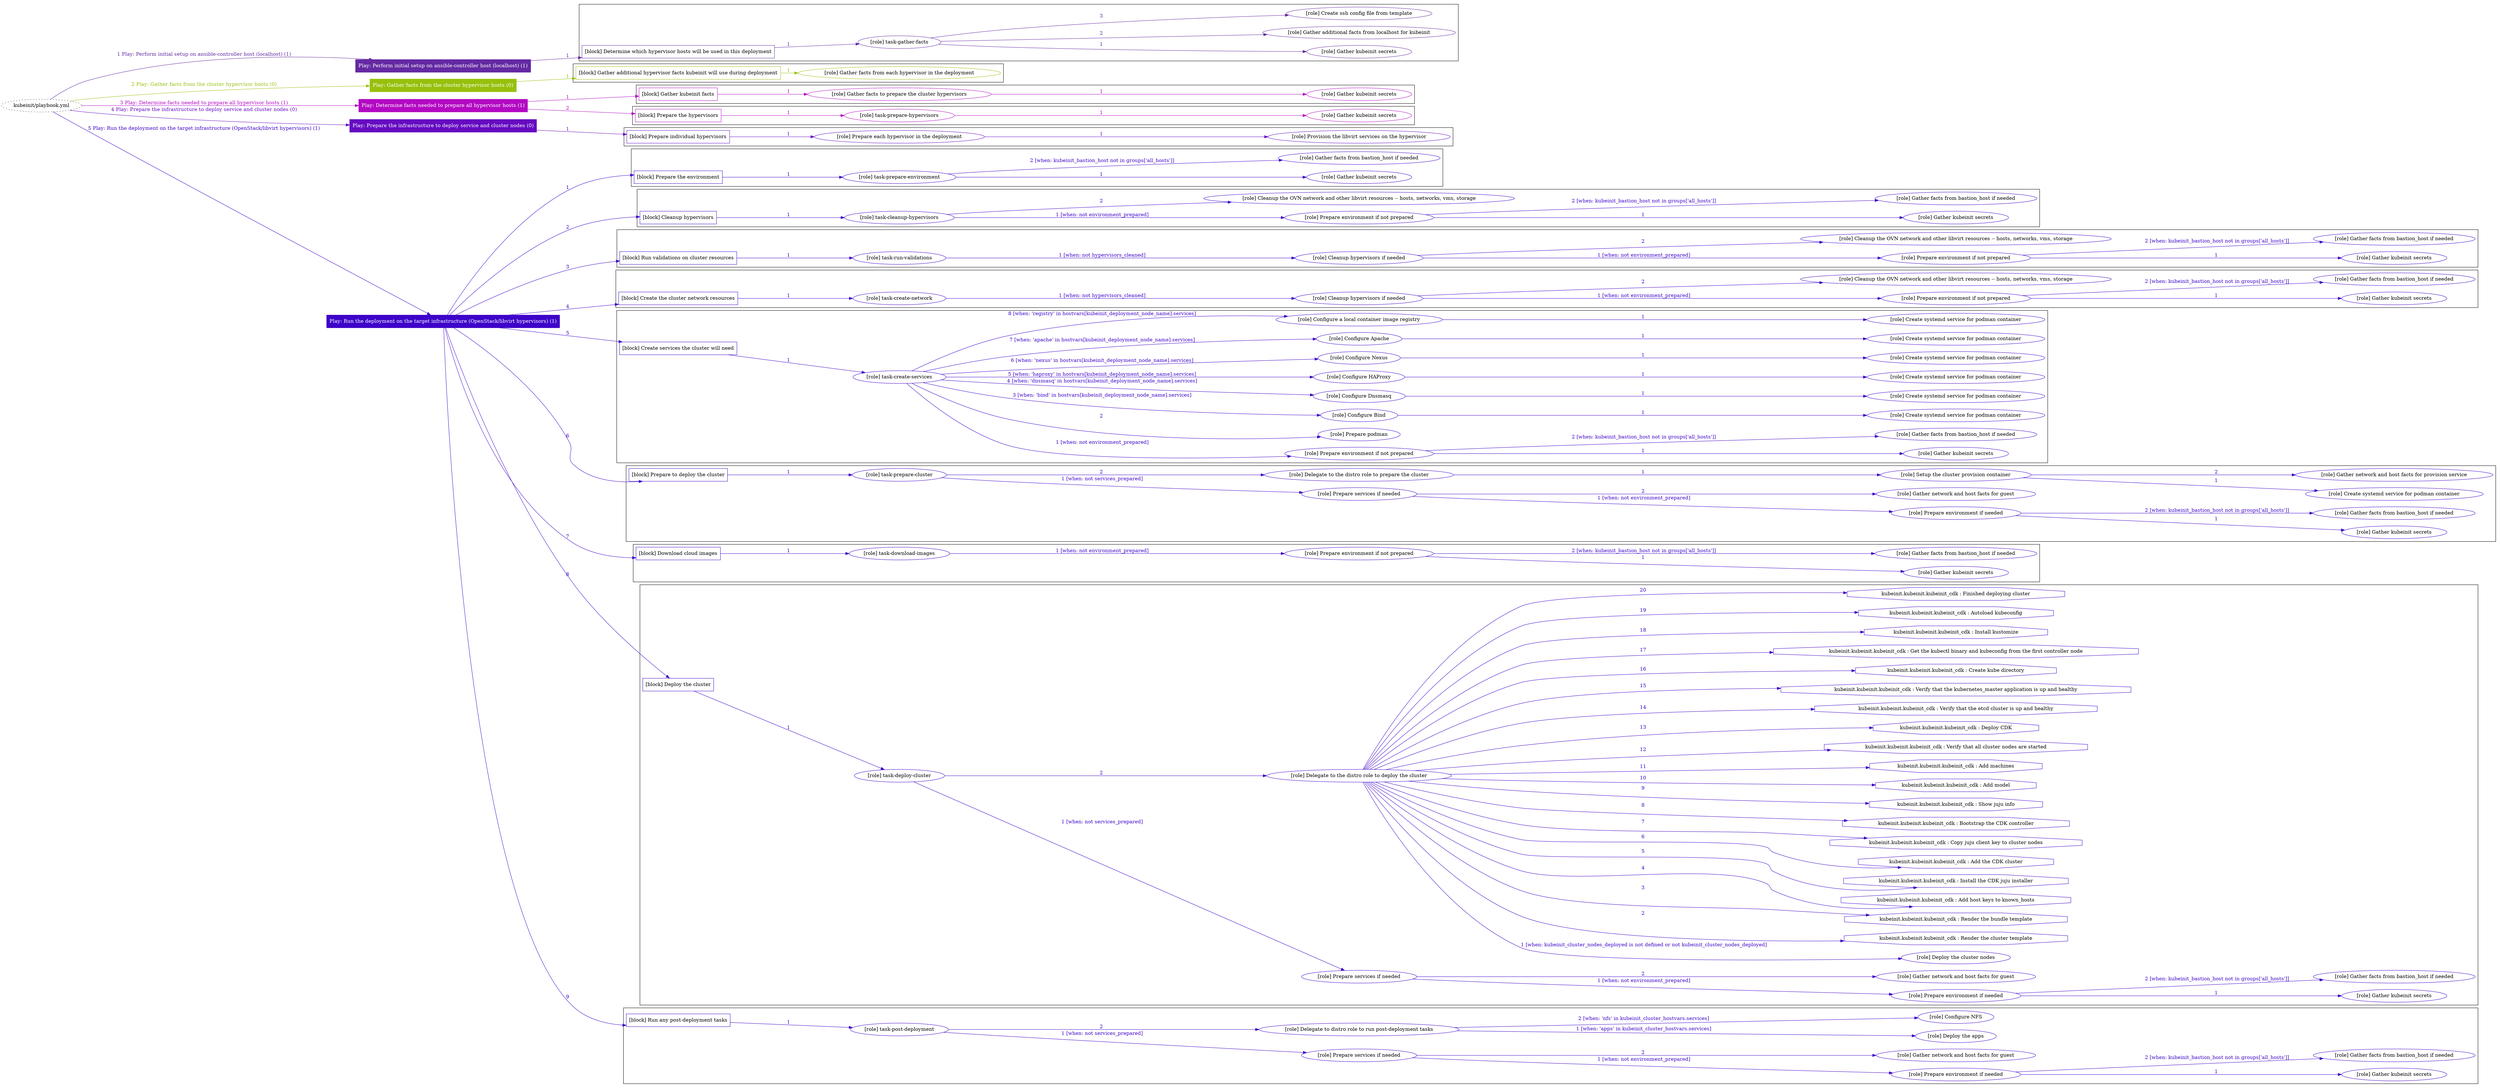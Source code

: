 digraph {
	graph [concentrate=true ordering=in rankdir=LR ratio=fill]
	edge [esep=5 sep=10]
	"kubeinit/playbook.yml" [URL="/home/runner/work/kubeinit/kubeinit/kubeinit/playbook.yml" id=playbook_54997acd style=dotted]
	"kubeinit/playbook.yml" -> play_9aa209a8 [label="1 Play: Perform initial setup on ansible-controller host (localhost) (1)" color="#6429a3" fontcolor="#6429a3" id=edge_play_9aa209a8 labeltooltip="1 Play: Perform initial setup on ansible-controller host (localhost) (1)" tooltip="1 Play: Perform initial setup on ansible-controller host (localhost) (1)"]
	subgraph "Play: Perform initial setup on ansible-controller host (localhost) (1)" {
		play_9aa209a8 [label="Play: Perform initial setup on ansible-controller host (localhost) (1)" URL="/home/runner/work/kubeinit/kubeinit/kubeinit/playbook.yml" color="#6429a3" fontcolor="#ffffff" id=play_9aa209a8 shape=box style=filled tooltip=localhost]
		play_9aa209a8 -> block_016a0853 [label=1 color="#6429a3" fontcolor="#6429a3" id=edge_block_016a0853 labeltooltip=1 tooltip=1]
		subgraph cluster_block_016a0853 {
			block_016a0853 [label="[block] Determine which hypervisor hosts will be used in this deployment" URL="/home/runner/work/kubeinit/kubeinit/kubeinit/playbook.yml" color="#6429a3" id=block_016a0853 labeltooltip="Determine which hypervisor hosts will be used in this deployment" shape=box tooltip="Determine which hypervisor hosts will be used in this deployment"]
			block_016a0853 -> role_98e13646 [label="1 " color="#6429a3" fontcolor="#6429a3" id=edge_role_98e13646 labeltooltip="1 " tooltip="1 "]
			subgraph "task-gather-facts" {
				role_98e13646 [label="[role] task-gather-facts" URL="/home/runner/work/kubeinit/kubeinit/kubeinit/playbook.yml" color="#6429a3" id=role_98e13646 tooltip="task-gather-facts"]
				role_98e13646 -> role_e4985b42 [label="1 " color="#6429a3" fontcolor="#6429a3" id=edge_role_e4985b42 labeltooltip="1 " tooltip="1 "]
				subgraph "Gather kubeinit secrets" {
					role_e4985b42 [label="[role] Gather kubeinit secrets" URL="/home/runner/.ansible/collections/ansible_collections/kubeinit/kubeinit/roles/kubeinit_prepare/tasks/build_hypervisors_group.yml" color="#6429a3" id=role_e4985b42 tooltip="Gather kubeinit secrets"]
				}
				role_98e13646 -> role_9c0c2dc5 [label="2 " color="#6429a3" fontcolor="#6429a3" id=edge_role_9c0c2dc5 labeltooltip="2 " tooltip="2 "]
				subgraph "Gather additional facts from localhost for kubeinit" {
					role_9c0c2dc5 [label="[role] Gather additional facts from localhost for kubeinit" URL="/home/runner/.ansible/collections/ansible_collections/kubeinit/kubeinit/roles/kubeinit_prepare/tasks/build_hypervisors_group.yml" color="#6429a3" id=role_9c0c2dc5 tooltip="Gather additional facts from localhost for kubeinit"]
				}
				role_98e13646 -> role_fedb6857 [label="3 " color="#6429a3" fontcolor="#6429a3" id=edge_role_fedb6857 labeltooltip="3 " tooltip="3 "]
				subgraph "Create ssh config file from template" {
					role_fedb6857 [label="[role] Create ssh config file from template" URL="/home/runner/.ansible/collections/ansible_collections/kubeinit/kubeinit/roles/kubeinit_prepare/tasks/build_hypervisors_group.yml" color="#6429a3" id=role_fedb6857 tooltip="Create ssh config file from template"]
				}
			}
		}
	}
	"kubeinit/playbook.yml" -> play_600fe97f [label="2 Play: Gather facts from the cluster hypervisor hosts (0)" color="#97c00c" fontcolor="#97c00c" id=edge_play_600fe97f labeltooltip="2 Play: Gather facts from the cluster hypervisor hosts (0)" tooltip="2 Play: Gather facts from the cluster hypervisor hosts (0)"]
	subgraph "Play: Gather facts from the cluster hypervisor hosts (0)" {
		play_600fe97f [label="Play: Gather facts from the cluster hypervisor hosts (0)" URL="/home/runner/work/kubeinit/kubeinit/kubeinit/playbook.yml" color="#97c00c" fontcolor="#ffffff" id=play_600fe97f shape=box style=filled tooltip="Play: Gather facts from the cluster hypervisor hosts (0)"]
		play_600fe97f -> block_16be5d1d [label=1 color="#97c00c" fontcolor="#97c00c" id=edge_block_16be5d1d labeltooltip=1 tooltip=1]
		subgraph cluster_block_16be5d1d {
			block_16be5d1d [label="[block] Gather additional hypervisor facts kubeinit will use during deployment" URL="/home/runner/work/kubeinit/kubeinit/kubeinit/playbook.yml" color="#97c00c" id=block_16be5d1d labeltooltip="Gather additional hypervisor facts kubeinit will use during deployment" shape=box tooltip="Gather additional hypervisor facts kubeinit will use during deployment"]
			block_16be5d1d -> role_3554817a [label="1 " color="#97c00c" fontcolor="#97c00c" id=edge_role_3554817a labeltooltip="1 " tooltip="1 "]
			subgraph "Gather facts from each hypervisor in the deployment" {
				role_3554817a [label="[role] Gather facts from each hypervisor in the deployment" URL="/home/runner/work/kubeinit/kubeinit/kubeinit/playbook.yml" color="#97c00c" id=role_3554817a tooltip="Gather facts from each hypervisor in the deployment"]
			}
		}
	}
	"kubeinit/playbook.yml" -> play_fde60605 [label="3 Play: Determine facts needed to prepare all hypervisor hosts (1)" color="#b309c3" fontcolor="#b309c3" id=edge_play_fde60605 labeltooltip="3 Play: Determine facts needed to prepare all hypervisor hosts (1)" tooltip="3 Play: Determine facts needed to prepare all hypervisor hosts (1)"]
	subgraph "Play: Determine facts needed to prepare all hypervisor hosts (1)" {
		play_fde60605 [label="Play: Determine facts needed to prepare all hypervisor hosts (1)" URL="/home/runner/work/kubeinit/kubeinit/kubeinit/playbook.yml" color="#b309c3" fontcolor="#ffffff" id=play_fde60605 shape=box style=filled tooltip=localhost]
		play_fde60605 -> block_abd1b455 [label=1 color="#b309c3" fontcolor="#b309c3" id=edge_block_abd1b455 labeltooltip=1 tooltip=1]
		subgraph cluster_block_abd1b455 {
			block_abd1b455 [label="[block] Gather kubeinit facts" URL="/home/runner/work/kubeinit/kubeinit/kubeinit/playbook.yml" color="#b309c3" id=block_abd1b455 labeltooltip="Gather kubeinit facts" shape=box tooltip="Gather kubeinit facts"]
			block_abd1b455 -> role_1f9485a9 [label="1 " color="#b309c3" fontcolor="#b309c3" id=edge_role_1f9485a9 labeltooltip="1 " tooltip="1 "]
			subgraph "Gather facts to prepare the cluster hypervisors" {
				role_1f9485a9 [label="[role] Gather facts to prepare the cluster hypervisors" URL="/home/runner/work/kubeinit/kubeinit/kubeinit/playbook.yml" color="#b309c3" id=role_1f9485a9 tooltip="Gather facts to prepare the cluster hypervisors"]
				role_1f9485a9 -> role_96cf4c9c [label="1 " color="#b309c3" fontcolor="#b309c3" id=edge_role_96cf4c9c labeltooltip="1 " tooltip="1 "]
				subgraph "Gather kubeinit secrets" {
					role_96cf4c9c [label="[role] Gather kubeinit secrets" URL="/home/runner/.ansible/collections/ansible_collections/kubeinit/kubeinit/roles/kubeinit_prepare/tasks/gather_kubeinit_facts.yml" color="#b309c3" id=role_96cf4c9c tooltip="Gather kubeinit secrets"]
				}
			}
		}
		play_fde60605 -> block_b05b1b1e [label=2 color="#b309c3" fontcolor="#b309c3" id=edge_block_b05b1b1e labeltooltip=2 tooltip=2]
		subgraph cluster_block_b05b1b1e {
			block_b05b1b1e [label="[block] Prepare the hypervisors" URL="/home/runner/work/kubeinit/kubeinit/kubeinit/playbook.yml" color="#b309c3" id=block_b05b1b1e labeltooltip="Prepare the hypervisors" shape=box tooltip="Prepare the hypervisors"]
			block_b05b1b1e -> role_963ba461 [label="1 " color="#b309c3" fontcolor="#b309c3" id=edge_role_963ba461 labeltooltip="1 " tooltip="1 "]
			subgraph "task-prepare-hypervisors" {
				role_963ba461 [label="[role] task-prepare-hypervisors" URL="/home/runner/work/kubeinit/kubeinit/kubeinit/playbook.yml" color="#b309c3" id=role_963ba461 tooltip="task-prepare-hypervisors"]
				role_963ba461 -> role_b7eb09c9 [label="1 " color="#b309c3" fontcolor="#b309c3" id=edge_role_b7eb09c9 labeltooltip="1 " tooltip="1 "]
				subgraph "Gather kubeinit secrets" {
					role_b7eb09c9 [label="[role] Gather kubeinit secrets" URL="/home/runner/.ansible/collections/ansible_collections/kubeinit/kubeinit/roles/kubeinit_prepare/tasks/gather_kubeinit_facts.yml" color="#b309c3" id=role_b7eb09c9 tooltip="Gather kubeinit secrets"]
				}
			}
		}
	}
	"kubeinit/playbook.yml" -> play_221e0c07 [label="4 Play: Prepare the infrastructure to deploy service and cluster nodes (0)" color="#650bc1" fontcolor="#650bc1" id=edge_play_221e0c07 labeltooltip="4 Play: Prepare the infrastructure to deploy service and cluster nodes (0)" tooltip="4 Play: Prepare the infrastructure to deploy service and cluster nodes (0)"]
	subgraph "Play: Prepare the infrastructure to deploy service and cluster nodes (0)" {
		play_221e0c07 [label="Play: Prepare the infrastructure to deploy service and cluster nodes (0)" URL="/home/runner/work/kubeinit/kubeinit/kubeinit/playbook.yml" color="#650bc1" fontcolor="#ffffff" id=play_221e0c07 shape=box style=filled tooltip="Play: Prepare the infrastructure to deploy service and cluster nodes (0)"]
		play_221e0c07 -> block_c924c0d7 [label=1 color="#650bc1" fontcolor="#650bc1" id=edge_block_c924c0d7 labeltooltip=1 tooltip=1]
		subgraph cluster_block_c924c0d7 {
			block_c924c0d7 [label="[block] Prepare individual hypervisors" URL="/home/runner/work/kubeinit/kubeinit/kubeinit/playbook.yml" color="#650bc1" id=block_c924c0d7 labeltooltip="Prepare individual hypervisors" shape=box tooltip="Prepare individual hypervisors"]
			block_c924c0d7 -> role_b5136fc6 [label="1 " color="#650bc1" fontcolor="#650bc1" id=edge_role_b5136fc6 labeltooltip="1 " tooltip="1 "]
			subgraph "Prepare each hypervisor in the deployment" {
				role_b5136fc6 [label="[role] Prepare each hypervisor in the deployment" URL="/home/runner/work/kubeinit/kubeinit/kubeinit/playbook.yml" color="#650bc1" id=role_b5136fc6 tooltip="Prepare each hypervisor in the deployment"]
				role_b5136fc6 -> role_5c0badc6 [label="1 " color="#650bc1" fontcolor="#650bc1" id=edge_role_5c0badc6 labeltooltip="1 " tooltip="1 "]
				subgraph "Provision the libvirt services on the hypervisor" {
					role_5c0badc6 [label="[role] Provision the libvirt services on the hypervisor" URL="/home/runner/.ansible/collections/ansible_collections/kubeinit/kubeinit/roles/kubeinit_prepare/tasks/prepare_hypervisor.yml" color="#650bc1" id=role_5c0badc6 tooltip="Provision the libvirt services on the hypervisor"]
				}
			}
		}
	}
	"kubeinit/playbook.yml" -> play_c3120326 [label="5 Play: Run the deployment on the target infrastructure (OpenStack/libvirt hypervisors) (1)" color="#3e03c9" fontcolor="#3e03c9" id=edge_play_c3120326 labeltooltip="5 Play: Run the deployment on the target infrastructure (OpenStack/libvirt hypervisors) (1)" tooltip="5 Play: Run the deployment on the target infrastructure (OpenStack/libvirt hypervisors) (1)"]
	subgraph "Play: Run the deployment on the target infrastructure (OpenStack/libvirt hypervisors) (1)" {
		play_c3120326 [label="Play: Run the deployment on the target infrastructure (OpenStack/libvirt hypervisors) (1)" URL="/home/runner/work/kubeinit/kubeinit/kubeinit/playbook.yml" color="#3e03c9" fontcolor="#ffffff" id=play_c3120326 shape=box style=filled tooltip=localhost]
		play_c3120326 -> block_f0f43c3c [label=1 color="#3e03c9" fontcolor="#3e03c9" id=edge_block_f0f43c3c labeltooltip=1 tooltip=1]
		subgraph cluster_block_f0f43c3c {
			block_f0f43c3c [label="[block] Prepare the environment" URL="/home/runner/work/kubeinit/kubeinit/kubeinit/playbook.yml" color="#3e03c9" id=block_f0f43c3c labeltooltip="Prepare the environment" shape=box tooltip="Prepare the environment"]
			block_f0f43c3c -> role_3d99056d [label="1 " color="#3e03c9" fontcolor="#3e03c9" id=edge_role_3d99056d labeltooltip="1 " tooltip="1 "]
			subgraph "task-prepare-environment" {
				role_3d99056d [label="[role] task-prepare-environment" URL="/home/runner/work/kubeinit/kubeinit/kubeinit/playbook.yml" color="#3e03c9" id=role_3d99056d tooltip="task-prepare-environment"]
				role_3d99056d -> role_6cced4da [label="1 " color="#3e03c9" fontcolor="#3e03c9" id=edge_role_6cced4da labeltooltip="1 " tooltip="1 "]
				subgraph "Gather kubeinit secrets" {
					role_6cced4da [label="[role] Gather kubeinit secrets" URL="/home/runner/.ansible/collections/ansible_collections/kubeinit/kubeinit/roles/kubeinit_prepare/tasks/gather_kubeinit_facts.yml" color="#3e03c9" id=role_6cced4da tooltip="Gather kubeinit secrets"]
				}
				role_3d99056d -> role_cd1cbdbc [label="2 [when: kubeinit_bastion_host not in groups['all_hosts']]" color="#3e03c9" fontcolor="#3e03c9" id=edge_role_cd1cbdbc labeltooltip="2 [when: kubeinit_bastion_host not in groups['all_hosts']]" tooltip="2 [when: kubeinit_bastion_host not in groups['all_hosts']]"]
				subgraph "Gather facts from bastion_host if needed" {
					role_cd1cbdbc [label="[role] Gather facts from bastion_host if needed" URL="/home/runner/.ansible/collections/ansible_collections/kubeinit/kubeinit/roles/kubeinit_prepare/tasks/main.yml" color="#3e03c9" id=role_cd1cbdbc tooltip="Gather facts from bastion_host if needed"]
				}
			}
		}
		play_c3120326 -> block_3e53dc37 [label=2 color="#3e03c9" fontcolor="#3e03c9" id=edge_block_3e53dc37 labeltooltip=2 tooltip=2]
		subgraph cluster_block_3e53dc37 {
			block_3e53dc37 [label="[block] Cleanup hypervisors" URL="/home/runner/work/kubeinit/kubeinit/kubeinit/playbook.yml" color="#3e03c9" id=block_3e53dc37 labeltooltip="Cleanup hypervisors" shape=box tooltip="Cleanup hypervisors"]
			block_3e53dc37 -> role_44a88c23 [label="1 " color="#3e03c9" fontcolor="#3e03c9" id=edge_role_44a88c23 labeltooltip="1 " tooltip="1 "]
			subgraph "task-cleanup-hypervisors" {
				role_44a88c23 [label="[role] task-cleanup-hypervisors" URL="/home/runner/work/kubeinit/kubeinit/kubeinit/playbook.yml" color="#3e03c9" id=role_44a88c23 tooltip="task-cleanup-hypervisors"]
				role_44a88c23 -> role_8c361ecc [label="1 [when: not environment_prepared]" color="#3e03c9" fontcolor="#3e03c9" id=edge_role_8c361ecc labeltooltip="1 [when: not environment_prepared]" tooltip="1 [when: not environment_prepared]"]
				subgraph "Prepare environment if not prepared" {
					role_8c361ecc [label="[role] Prepare environment if not prepared" URL="/home/runner/.ansible/collections/ansible_collections/kubeinit/kubeinit/roles/kubeinit_libvirt/tasks/cleanup_hypervisors.yml" color="#3e03c9" id=role_8c361ecc tooltip="Prepare environment if not prepared"]
					role_8c361ecc -> role_65c16edf [label="1 " color="#3e03c9" fontcolor="#3e03c9" id=edge_role_65c16edf labeltooltip="1 " tooltip="1 "]
					subgraph "Gather kubeinit secrets" {
						role_65c16edf [label="[role] Gather kubeinit secrets" URL="/home/runner/.ansible/collections/ansible_collections/kubeinit/kubeinit/roles/kubeinit_prepare/tasks/gather_kubeinit_facts.yml" color="#3e03c9" id=role_65c16edf tooltip="Gather kubeinit secrets"]
					}
					role_8c361ecc -> role_05bbd678 [label="2 [when: kubeinit_bastion_host not in groups['all_hosts']]" color="#3e03c9" fontcolor="#3e03c9" id=edge_role_05bbd678 labeltooltip="2 [when: kubeinit_bastion_host not in groups['all_hosts']]" tooltip="2 [when: kubeinit_bastion_host not in groups['all_hosts']]"]
					subgraph "Gather facts from bastion_host if needed" {
						role_05bbd678 [label="[role] Gather facts from bastion_host if needed" URL="/home/runner/.ansible/collections/ansible_collections/kubeinit/kubeinit/roles/kubeinit_prepare/tasks/main.yml" color="#3e03c9" id=role_05bbd678 tooltip="Gather facts from bastion_host if needed"]
					}
				}
				role_44a88c23 -> role_92e6d104 [label="2 " color="#3e03c9" fontcolor="#3e03c9" id=edge_role_92e6d104 labeltooltip="2 " tooltip="2 "]
				subgraph "Cleanup the OVN network and other libvirt resources -- hosts, networks, vms, storage" {
					role_92e6d104 [label="[role] Cleanup the OVN network and other libvirt resources -- hosts, networks, vms, storage" URL="/home/runner/.ansible/collections/ansible_collections/kubeinit/kubeinit/roles/kubeinit_libvirt/tasks/cleanup_hypervisors.yml" color="#3e03c9" id=role_92e6d104 tooltip="Cleanup the OVN network and other libvirt resources -- hosts, networks, vms, storage"]
				}
			}
		}
		play_c3120326 -> block_884ee26d [label=3 color="#3e03c9" fontcolor="#3e03c9" id=edge_block_884ee26d labeltooltip=3 tooltip=3]
		subgraph cluster_block_884ee26d {
			block_884ee26d [label="[block] Run validations on cluster resources" URL="/home/runner/work/kubeinit/kubeinit/kubeinit/playbook.yml" color="#3e03c9" id=block_884ee26d labeltooltip="Run validations on cluster resources" shape=box tooltip="Run validations on cluster resources"]
			block_884ee26d -> role_d9b78e15 [label="1 " color="#3e03c9" fontcolor="#3e03c9" id=edge_role_d9b78e15 labeltooltip="1 " tooltip="1 "]
			subgraph "task-run-validations" {
				role_d9b78e15 [label="[role] task-run-validations" URL="/home/runner/work/kubeinit/kubeinit/kubeinit/playbook.yml" color="#3e03c9" id=role_d9b78e15 tooltip="task-run-validations"]
				role_d9b78e15 -> role_90d9239c [label="1 [when: not hypervisors_cleaned]" color="#3e03c9" fontcolor="#3e03c9" id=edge_role_90d9239c labeltooltip="1 [when: not hypervisors_cleaned]" tooltip="1 [when: not hypervisors_cleaned]"]
				subgraph "Cleanup hypervisors if needed" {
					role_90d9239c [label="[role] Cleanup hypervisors if needed" URL="/home/runner/.ansible/collections/ansible_collections/kubeinit/kubeinit/roles/kubeinit_validations/tasks/main.yml" color="#3e03c9" id=role_90d9239c tooltip="Cleanup hypervisors if needed"]
					role_90d9239c -> role_e10ce5fd [label="1 [when: not environment_prepared]" color="#3e03c9" fontcolor="#3e03c9" id=edge_role_e10ce5fd labeltooltip="1 [when: not environment_prepared]" tooltip="1 [when: not environment_prepared]"]
					subgraph "Prepare environment if not prepared" {
						role_e10ce5fd [label="[role] Prepare environment if not prepared" URL="/home/runner/.ansible/collections/ansible_collections/kubeinit/kubeinit/roles/kubeinit_libvirt/tasks/cleanup_hypervisors.yml" color="#3e03c9" id=role_e10ce5fd tooltip="Prepare environment if not prepared"]
						role_e10ce5fd -> role_4aad288d [label="1 " color="#3e03c9" fontcolor="#3e03c9" id=edge_role_4aad288d labeltooltip="1 " tooltip="1 "]
						subgraph "Gather kubeinit secrets" {
							role_4aad288d [label="[role] Gather kubeinit secrets" URL="/home/runner/.ansible/collections/ansible_collections/kubeinit/kubeinit/roles/kubeinit_prepare/tasks/gather_kubeinit_facts.yml" color="#3e03c9" id=role_4aad288d tooltip="Gather kubeinit secrets"]
						}
						role_e10ce5fd -> role_7ee7dc50 [label="2 [when: kubeinit_bastion_host not in groups['all_hosts']]" color="#3e03c9" fontcolor="#3e03c9" id=edge_role_7ee7dc50 labeltooltip="2 [when: kubeinit_bastion_host not in groups['all_hosts']]" tooltip="2 [when: kubeinit_bastion_host not in groups['all_hosts']]"]
						subgraph "Gather facts from bastion_host if needed" {
							role_7ee7dc50 [label="[role] Gather facts from bastion_host if needed" URL="/home/runner/.ansible/collections/ansible_collections/kubeinit/kubeinit/roles/kubeinit_prepare/tasks/main.yml" color="#3e03c9" id=role_7ee7dc50 tooltip="Gather facts from bastion_host if needed"]
						}
					}
					role_90d9239c -> role_d9140ce7 [label="2 " color="#3e03c9" fontcolor="#3e03c9" id=edge_role_d9140ce7 labeltooltip="2 " tooltip="2 "]
					subgraph "Cleanup the OVN network and other libvirt resources -- hosts, networks, vms, storage" {
						role_d9140ce7 [label="[role] Cleanup the OVN network and other libvirt resources -- hosts, networks, vms, storage" URL="/home/runner/.ansible/collections/ansible_collections/kubeinit/kubeinit/roles/kubeinit_libvirt/tasks/cleanup_hypervisors.yml" color="#3e03c9" id=role_d9140ce7 tooltip="Cleanup the OVN network and other libvirt resources -- hosts, networks, vms, storage"]
					}
				}
			}
		}
		play_c3120326 -> block_52ede269 [label=4 color="#3e03c9" fontcolor="#3e03c9" id=edge_block_52ede269 labeltooltip=4 tooltip=4]
		subgraph cluster_block_52ede269 {
			block_52ede269 [label="[block] Create the cluster network resources" URL="/home/runner/work/kubeinit/kubeinit/kubeinit/playbook.yml" color="#3e03c9" id=block_52ede269 labeltooltip="Create the cluster network resources" shape=box tooltip="Create the cluster network resources"]
			block_52ede269 -> role_c043e120 [label="1 " color="#3e03c9" fontcolor="#3e03c9" id=edge_role_c043e120 labeltooltip="1 " tooltip="1 "]
			subgraph "task-create-network" {
				role_c043e120 [label="[role] task-create-network" URL="/home/runner/work/kubeinit/kubeinit/kubeinit/playbook.yml" color="#3e03c9" id=role_c043e120 tooltip="task-create-network"]
				role_c043e120 -> role_804c9041 [label="1 [when: not hypervisors_cleaned]" color="#3e03c9" fontcolor="#3e03c9" id=edge_role_804c9041 labeltooltip="1 [when: not hypervisors_cleaned]" tooltip="1 [when: not hypervisors_cleaned]"]
				subgraph "Cleanup hypervisors if needed" {
					role_804c9041 [label="[role] Cleanup hypervisors if needed" URL="/home/runner/.ansible/collections/ansible_collections/kubeinit/kubeinit/roles/kubeinit_libvirt/tasks/create_network.yml" color="#3e03c9" id=role_804c9041 tooltip="Cleanup hypervisors if needed"]
					role_804c9041 -> role_8fa7fdb6 [label="1 [when: not environment_prepared]" color="#3e03c9" fontcolor="#3e03c9" id=edge_role_8fa7fdb6 labeltooltip="1 [when: not environment_prepared]" tooltip="1 [when: not environment_prepared]"]
					subgraph "Prepare environment if not prepared" {
						role_8fa7fdb6 [label="[role] Prepare environment if not prepared" URL="/home/runner/.ansible/collections/ansible_collections/kubeinit/kubeinit/roles/kubeinit_libvirt/tasks/cleanup_hypervisors.yml" color="#3e03c9" id=role_8fa7fdb6 tooltip="Prepare environment if not prepared"]
						role_8fa7fdb6 -> role_5c0c6058 [label="1 " color="#3e03c9" fontcolor="#3e03c9" id=edge_role_5c0c6058 labeltooltip="1 " tooltip="1 "]
						subgraph "Gather kubeinit secrets" {
							role_5c0c6058 [label="[role] Gather kubeinit secrets" URL="/home/runner/.ansible/collections/ansible_collections/kubeinit/kubeinit/roles/kubeinit_prepare/tasks/gather_kubeinit_facts.yml" color="#3e03c9" id=role_5c0c6058 tooltip="Gather kubeinit secrets"]
						}
						role_8fa7fdb6 -> role_cffa1c5d [label="2 [when: kubeinit_bastion_host not in groups['all_hosts']]" color="#3e03c9" fontcolor="#3e03c9" id=edge_role_cffa1c5d labeltooltip="2 [when: kubeinit_bastion_host not in groups['all_hosts']]" tooltip="2 [when: kubeinit_bastion_host not in groups['all_hosts']]"]
						subgraph "Gather facts from bastion_host if needed" {
							role_cffa1c5d [label="[role] Gather facts from bastion_host if needed" URL="/home/runner/.ansible/collections/ansible_collections/kubeinit/kubeinit/roles/kubeinit_prepare/tasks/main.yml" color="#3e03c9" id=role_cffa1c5d tooltip="Gather facts from bastion_host if needed"]
						}
					}
					role_804c9041 -> role_055906f3 [label="2 " color="#3e03c9" fontcolor="#3e03c9" id=edge_role_055906f3 labeltooltip="2 " tooltip="2 "]
					subgraph "Cleanup the OVN network and other libvirt resources -- hosts, networks, vms, storage" {
						role_055906f3 [label="[role] Cleanup the OVN network and other libvirt resources -- hosts, networks, vms, storage" URL="/home/runner/.ansible/collections/ansible_collections/kubeinit/kubeinit/roles/kubeinit_libvirt/tasks/cleanup_hypervisors.yml" color="#3e03c9" id=role_055906f3 tooltip="Cleanup the OVN network and other libvirt resources -- hosts, networks, vms, storage"]
					}
				}
			}
		}
		play_c3120326 -> block_7e10577e [label=5 color="#3e03c9" fontcolor="#3e03c9" id=edge_block_7e10577e labeltooltip=5 tooltip=5]
		subgraph cluster_block_7e10577e {
			block_7e10577e [label="[block] Create services the cluster will need" URL="/home/runner/work/kubeinit/kubeinit/kubeinit/playbook.yml" color="#3e03c9" id=block_7e10577e labeltooltip="Create services the cluster will need" shape=box tooltip="Create services the cluster will need"]
			block_7e10577e -> role_5dd11ebd [label="1 " color="#3e03c9" fontcolor="#3e03c9" id=edge_role_5dd11ebd labeltooltip="1 " tooltip="1 "]
			subgraph "task-create-services" {
				role_5dd11ebd [label="[role] task-create-services" URL="/home/runner/work/kubeinit/kubeinit/kubeinit/playbook.yml" color="#3e03c9" id=role_5dd11ebd tooltip="task-create-services"]
				role_5dd11ebd -> role_b9eb26da [label="1 [when: not environment_prepared]" color="#3e03c9" fontcolor="#3e03c9" id=edge_role_b9eb26da labeltooltip="1 [when: not environment_prepared]" tooltip="1 [when: not environment_prepared]"]
				subgraph "Prepare environment if not prepared" {
					role_b9eb26da [label="[role] Prepare environment if not prepared" URL="/home/runner/.ansible/collections/ansible_collections/kubeinit/kubeinit/roles/kubeinit_services/tasks/main.yml" color="#3e03c9" id=role_b9eb26da tooltip="Prepare environment if not prepared"]
					role_b9eb26da -> role_287f4889 [label="1 " color="#3e03c9" fontcolor="#3e03c9" id=edge_role_287f4889 labeltooltip="1 " tooltip="1 "]
					subgraph "Gather kubeinit secrets" {
						role_287f4889 [label="[role] Gather kubeinit secrets" URL="/home/runner/.ansible/collections/ansible_collections/kubeinit/kubeinit/roles/kubeinit_prepare/tasks/gather_kubeinit_facts.yml" color="#3e03c9" id=role_287f4889 tooltip="Gather kubeinit secrets"]
					}
					role_b9eb26da -> role_9a274162 [label="2 [when: kubeinit_bastion_host not in groups['all_hosts']]" color="#3e03c9" fontcolor="#3e03c9" id=edge_role_9a274162 labeltooltip="2 [when: kubeinit_bastion_host not in groups['all_hosts']]" tooltip="2 [when: kubeinit_bastion_host not in groups['all_hosts']]"]
					subgraph "Gather facts from bastion_host if needed" {
						role_9a274162 [label="[role] Gather facts from bastion_host if needed" URL="/home/runner/.ansible/collections/ansible_collections/kubeinit/kubeinit/roles/kubeinit_prepare/tasks/main.yml" color="#3e03c9" id=role_9a274162 tooltip="Gather facts from bastion_host if needed"]
					}
				}
				role_5dd11ebd -> role_3e0e89bf [label="2 " color="#3e03c9" fontcolor="#3e03c9" id=edge_role_3e0e89bf labeltooltip="2 " tooltip="2 "]
				subgraph "Prepare podman" {
					role_3e0e89bf [label="[role] Prepare podman" URL="/home/runner/.ansible/collections/ansible_collections/kubeinit/kubeinit/roles/kubeinit_services/tasks/00_create_service_pod.yml" color="#3e03c9" id=role_3e0e89bf tooltip="Prepare podman"]
				}
				role_5dd11ebd -> role_40436556 [label="3 [when: 'bind' in hostvars[kubeinit_deployment_node_name].services]" color="#3e03c9" fontcolor="#3e03c9" id=edge_role_40436556 labeltooltip="3 [when: 'bind' in hostvars[kubeinit_deployment_node_name].services]" tooltip="3 [when: 'bind' in hostvars[kubeinit_deployment_node_name].services]"]
				subgraph "Configure Bind" {
					role_40436556 [label="[role] Configure Bind" URL="/home/runner/.ansible/collections/ansible_collections/kubeinit/kubeinit/roles/kubeinit_services/tasks/start_services_containers.yml" color="#3e03c9" id=role_40436556 tooltip="Configure Bind"]
					role_40436556 -> role_cf3c2f47 [label="1 " color="#3e03c9" fontcolor="#3e03c9" id=edge_role_cf3c2f47 labeltooltip="1 " tooltip="1 "]
					subgraph "Create systemd service for podman container" {
						role_cf3c2f47 [label="[role] Create systemd service for podman container" URL="/home/runner/.ansible/collections/ansible_collections/kubeinit/kubeinit/roles/kubeinit_bind/tasks/main.yml" color="#3e03c9" id=role_cf3c2f47 tooltip="Create systemd service for podman container"]
					}
				}
				role_5dd11ebd -> role_3f2fe55c [label="4 [when: 'dnsmasq' in hostvars[kubeinit_deployment_node_name].services]" color="#3e03c9" fontcolor="#3e03c9" id=edge_role_3f2fe55c labeltooltip="4 [when: 'dnsmasq' in hostvars[kubeinit_deployment_node_name].services]" tooltip="4 [when: 'dnsmasq' in hostvars[kubeinit_deployment_node_name].services]"]
				subgraph "Configure Dnsmasq" {
					role_3f2fe55c [label="[role] Configure Dnsmasq" URL="/home/runner/.ansible/collections/ansible_collections/kubeinit/kubeinit/roles/kubeinit_services/tasks/start_services_containers.yml" color="#3e03c9" id=role_3f2fe55c tooltip="Configure Dnsmasq"]
					role_3f2fe55c -> role_eea72d41 [label="1 " color="#3e03c9" fontcolor="#3e03c9" id=edge_role_eea72d41 labeltooltip="1 " tooltip="1 "]
					subgraph "Create systemd service for podman container" {
						role_eea72d41 [label="[role] Create systemd service for podman container" URL="/home/runner/.ansible/collections/ansible_collections/kubeinit/kubeinit/roles/kubeinit_dnsmasq/tasks/main.yml" color="#3e03c9" id=role_eea72d41 tooltip="Create systemd service for podman container"]
					}
				}
				role_5dd11ebd -> role_963c823a [label="5 [when: 'haproxy' in hostvars[kubeinit_deployment_node_name].services]" color="#3e03c9" fontcolor="#3e03c9" id=edge_role_963c823a labeltooltip="5 [when: 'haproxy' in hostvars[kubeinit_deployment_node_name].services]" tooltip="5 [when: 'haproxy' in hostvars[kubeinit_deployment_node_name].services]"]
				subgraph "Configure HAProxy" {
					role_963c823a [label="[role] Configure HAProxy" URL="/home/runner/.ansible/collections/ansible_collections/kubeinit/kubeinit/roles/kubeinit_services/tasks/start_services_containers.yml" color="#3e03c9" id=role_963c823a tooltip="Configure HAProxy"]
					role_963c823a -> role_8d1ad1e3 [label="1 " color="#3e03c9" fontcolor="#3e03c9" id=edge_role_8d1ad1e3 labeltooltip="1 " tooltip="1 "]
					subgraph "Create systemd service for podman container" {
						role_8d1ad1e3 [label="[role] Create systemd service for podman container" URL="/home/runner/.ansible/collections/ansible_collections/kubeinit/kubeinit/roles/kubeinit_haproxy/tasks/main.yml" color="#3e03c9" id=role_8d1ad1e3 tooltip="Create systemd service for podman container"]
					}
				}
				role_5dd11ebd -> role_7ec83555 [label="6 [when: 'nexus' in hostvars[kubeinit_deployment_node_name].services]" color="#3e03c9" fontcolor="#3e03c9" id=edge_role_7ec83555 labeltooltip="6 [when: 'nexus' in hostvars[kubeinit_deployment_node_name].services]" tooltip="6 [when: 'nexus' in hostvars[kubeinit_deployment_node_name].services]"]
				subgraph "Configure Nexus" {
					role_7ec83555 [label="[role] Configure Nexus" URL="/home/runner/.ansible/collections/ansible_collections/kubeinit/kubeinit/roles/kubeinit_services/tasks/start_services_containers.yml" color="#3e03c9" id=role_7ec83555 tooltip="Configure Nexus"]
					role_7ec83555 -> role_ec3f475d [label="1 " color="#3e03c9" fontcolor="#3e03c9" id=edge_role_ec3f475d labeltooltip="1 " tooltip="1 "]
					subgraph "Create systemd service for podman container" {
						role_ec3f475d [label="[role] Create systemd service for podman container" URL="/home/runner/.ansible/collections/ansible_collections/kubeinit/kubeinit/roles/kubeinit_nexus/tasks/main.yml" color="#3e03c9" id=role_ec3f475d tooltip="Create systemd service for podman container"]
					}
				}
				role_5dd11ebd -> role_aa13fb1b [label="7 [when: 'apache' in hostvars[kubeinit_deployment_node_name].services]" color="#3e03c9" fontcolor="#3e03c9" id=edge_role_aa13fb1b labeltooltip="7 [when: 'apache' in hostvars[kubeinit_deployment_node_name].services]" tooltip="7 [when: 'apache' in hostvars[kubeinit_deployment_node_name].services]"]
				subgraph "Configure Apache" {
					role_aa13fb1b [label="[role] Configure Apache" URL="/home/runner/.ansible/collections/ansible_collections/kubeinit/kubeinit/roles/kubeinit_services/tasks/start_services_containers.yml" color="#3e03c9" id=role_aa13fb1b tooltip="Configure Apache"]
					role_aa13fb1b -> role_d26be370 [label="1 " color="#3e03c9" fontcolor="#3e03c9" id=edge_role_d26be370 labeltooltip="1 " tooltip="1 "]
					subgraph "Create systemd service for podman container" {
						role_d26be370 [label="[role] Create systemd service for podman container" URL="/home/runner/.ansible/collections/ansible_collections/kubeinit/kubeinit/roles/kubeinit_apache/tasks/main.yml" color="#3e03c9" id=role_d26be370 tooltip="Create systemd service for podman container"]
					}
				}
				role_5dd11ebd -> role_e0c859f0 [label="8 [when: 'registry' in hostvars[kubeinit_deployment_node_name].services]" color="#3e03c9" fontcolor="#3e03c9" id=edge_role_e0c859f0 labeltooltip="8 [when: 'registry' in hostvars[kubeinit_deployment_node_name].services]" tooltip="8 [when: 'registry' in hostvars[kubeinit_deployment_node_name].services]"]
				subgraph "Configure a local container image registry" {
					role_e0c859f0 [label="[role] Configure a local container image registry" URL="/home/runner/.ansible/collections/ansible_collections/kubeinit/kubeinit/roles/kubeinit_services/tasks/start_services_containers.yml" color="#3e03c9" id=role_e0c859f0 tooltip="Configure a local container image registry"]
					role_e0c859f0 -> role_9abe8632 [label="1 " color="#3e03c9" fontcolor="#3e03c9" id=edge_role_9abe8632 labeltooltip="1 " tooltip="1 "]
					subgraph "Create systemd service for podman container" {
						role_9abe8632 [label="[role] Create systemd service for podman container" URL="/home/runner/.ansible/collections/ansible_collections/kubeinit/kubeinit/roles/kubeinit_registry/tasks/main.yml" color="#3e03c9" id=role_9abe8632 tooltip="Create systemd service for podman container"]
					}
				}
			}
		}
		play_c3120326 -> block_2b1b0a11 [label=6 color="#3e03c9" fontcolor="#3e03c9" id=edge_block_2b1b0a11 labeltooltip=6 tooltip=6]
		subgraph cluster_block_2b1b0a11 {
			block_2b1b0a11 [label="[block] Prepare to deploy the cluster" URL="/home/runner/work/kubeinit/kubeinit/kubeinit/playbook.yml" color="#3e03c9" id=block_2b1b0a11 labeltooltip="Prepare to deploy the cluster" shape=box tooltip="Prepare to deploy the cluster"]
			block_2b1b0a11 -> role_ed285e6d [label="1 " color="#3e03c9" fontcolor="#3e03c9" id=edge_role_ed285e6d labeltooltip="1 " tooltip="1 "]
			subgraph "task-prepare-cluster" {
				role_ed285e6d [label="[role] task-prepare-cluster" URL="/home/runner/work/kubeinit/kubeinit/kubeinit/playbook.yml" color="#3e03c9" id=role_ed285e6d tooltip="task-prepare-cluster"]
				role_ed285e6d -> role_0ef60358 [label="1 [when: not services_prepared]" color="#3e03c9" fontcolor="#3e03c9" id=edge_role_0ef60358 labeltooltip="1 [when: not services_prepared]" tooltip="1 [when: not services_prepared]"]
				subgraph "Prepare services if needed" {
					role_0ef60358 [label="[role] Prepare services if needed" URL="/home/runner/.ansible/collections/ansible_collections/kubeinit/kubeinit/roles/kubeinit_prepare/tasks/prepare_cluster.yml" color="#3e03c9" id=role_0ef60358 tooltip="Prepare services if needed"]
					role_0ef60358 -> role_683fb2a3 [label="1 [when: not environment_prepared]" color="#3e03c9" fontcolor="#3e03c9" id=edge_role_683fb2a3 labeltooltip="1 [when: not environment_prepared]" tooltip="1 [when: not environment_prepared]"]
					subgraph "Prepare environment if needed" {
						role_683fb2a3 [label="[role] Prepare environment if needed" URL="/home/runner/.ansible/collections/ansible_collections/kubeinit/kubeinit/roles/kubeinit_services/tasks/prepare_services.yml" color="#3e03c9" id=role_683fb2a3 tooltip="Prepare environment if needed"]
						role_683fb2a3 -> role_7915eec7 [label="1 " color="#3e03c9" fontcolor="#3e03c9" id=edge_role_7915eec7 labeltooltip="1 " tooltip="1 "]
						subgraph "Gather kubeinit secrets" {
							role_7915eec7 [label="[role] Gather kubeinit secrets" URL="/home/runner/.ansible/collections/ansible_collections/kubeinit/kubeinit/roles/kubeinit_prepare/tasks/gather_kubeinit_facts.yml" color="#3e03c9" id=role_7915eec7 tooltip="Gather kubeinit secrets"]
						}
						role_683fb2a3 -> role_9bb82ff9 [label="2 [when: kubeinit_bastion_host not in groups['all_hosts']]" color="#3e03c9" fontcolor="#3e03c9" id=edge_role_9bb82ff9 labeltooltip="2 [when: kubeinit_bastion_host not in groups['all_hosts']]" tooltip="2 [when: kubeinit_bastion_host not in groups['all_hosts']]"]
						subgraph "Gather facts from bastion_host if needed" {
							role_9bb82ff9 [label="[role] Gather facts from bastion_host if needed" URL="/home/runner/.ansible/collections/ansible_collections/kubeinit/kubeinit/roles/kubeinit_prepare/tasks/main.yml" color="#3e03c9" id=role_9bb82ff9 tooltip="Gather facts from bastion_host if needed"]
						}
					}
					role_0ef60358 -> role_194f83fb [label="2 " color="#3e03c9" fontcolor="#3e03c9" id=edge_role_194f83fb labeltooltip="2 " tooltip="2 "]
					subgraph "Gather network and host facts for guest" {
						role_194f83fb [label="[role] Gather network and host facts for guest" URL="/home/runner/.ansible/collections/ansible_collections/kubeinit/kubeinit/roles/kubeinit_services/tasks/prepare_services.yml" color="#3e03c9" id=role_194f83fb tooltip="Gather network and host facts for guest"]
					}
				}
				role_ed285e6d -> role_916cf92d [label="2 " color="#3e03c9" fontcolor="#3e03c9" id=edge_role_916cf92d labeltooltip="2 " tooltip="2 "]
				subgraph "Delegate to the distro role to prepare the cluster" {
					role_916cf92d [label="[role] Delegate to the distro role to prepare the cluster" URL="/home/runner/.ansible/collections/ansible_collections/kubeinit/kubeinit/roles/kubeinit_prepare/tasks/prepare_cluster.yml" color="#3e03c9" id=role_916cf92d tooltip="Delegate to the distro role to prepare the cluster"]
					role_916cf92d -> role_2517e04d [label="1 " color="#3e03c9" fontcolor="#3e03c9" id=edge_role_2517e04d labeltooltip="1 " tooltip="1 "]
					subgraph "Setup the cluster provision container" {
						role_2517e04d [label="[role] Setup the cluster provision container" URL="/home/runner/.ansible/collections/ansible_collections/kubeinit/kubeinit/roles/kubeinit_cdk/tasks/prepare_cluster.yml" color="#3e03c9" id=role_2517e04d tooltip="Setup the cluster provision container"]
						role_2517e04d -> role_29a0db26 [label="1 " color="#3e03c9" fontcolor="#3e03c9" id=edge_role_29a0db26 labeltooltip="1 " tooltip="1 "]
						subgraph "Create systemd service for podman container" {
							role_29a0db26 [label="[role] Create systemd service for podman container" URL="/home/runner/.ansible/collections/ansible_collections/kubeinit/kubeinit/roles/kubeinit_services/tasks/create_provision_container.yml" color="#3e03c9" id=role_29a0db26 tooltip="Create systemd service for podman container"]
						}
						role_2517e04d -> role_25fc229c [label="2 " color="#3e03c9" fontcolor="#3e03c9" id=edge_role_25fc229c labeltooltip="2 " tooltip="2 "]
						subgraph "Gather network and host facts for provision service" {
							role_25fc229c [label="[role] Gather network and host facts for provision service" URL="/home/runner/.ansible/collections/ansible_collections/kubeinit/kubeinit/roles/kubeinit_services/tasks/create_provision_container.yml" color="#3e03c9" id=role_25fc229c tooltip="Gather network and host facts for provision service"]
						}
					}
				}
			}
		}
		play_c3120326 -> block_493159a1 [label=7 color="#3e03c9" fontcolor="#3e03c9" id=edge_block_493159a1 labeltooltip=7 tooltip=7]
		subgraph cluster_block_493159a1 {
			block_493159a1 [label="[block] Download cloud images" URL="/home/runner/work/kubeinit/kubeinit/kubeinit/playbook.yml" color="#3e03c9" id=block_493159a1 labeltooltip="Download cloud images" shape=box tooltip="Download cloud images"]
			block_493159a1 -> role_cf821fed [label="1 " color="#3e03c9" fontcolor="#3e03c9" id=edge_role_cf821fed labeltooltip="1 " tooltip="1 "]
			subgraph "task-download-images" {
				role_cf821fed [label="[role] task-download-images" URL="/home/runner/work/kubeinit/kubeinit/kubeinit/playbook.yml" color="#3e03c9" id=role_cf821fed tooltip="task-download-images"]
				role_cf821fed -> role_10494350 [label="1 [when: not environment_prepared]" color="#3e03c9" fontcolor="#3e03c9" id=edge_role_10494350 labeltooltip="1 [when: not environment_prepared]" tooltip="1 [when: not environment_prepared]"]
				subgraph "Prepare environment if not prepared" {
					role_10494350 [label="[role] Prepare environment if not prepared" URL="/home/runner/.ansible/collections/ansible_collections/kubeinit/kubeinit/roles/kubeinit_libvirt/tasks/download_cloud_images.yml" color="#3e03c9" id=role_10494350 tooltip="Prepare environment if not prepared"]
					role_10494350 -> role_d7cd3013 [label="1 " color="#3e03c9" fontcolor="#3e03c9" id=edge_role_d7cd3013 labeltooltip="1 " tooltip="1 "]
					subgraph "Gather kubeinit secrets" {
						role_d7cd3013 [label="[role] Gather kubeinit secrets" URL="/home/runner/.ansible/collections/ansible_collections/kubeinit/kubeinit/roles/kubeinit_prepare/tasks/gather_kubeinit_facts.yml" color="#3e03c9" id=role_d7cd3013 tooltip="Gather kubeinit secrets"]
					}
					role_10494350 -> role_29300853 [label="2 [when: kubeinit_bastion_host not in groups['all_hosts']]" color="#3e03c9" fontcolor="#3e03c9" id=edge_role_29300853 labeltooltip="2 [when: kubeinit_bastion_host not in groups['all_hosts']]" tooltip="2 [when: kubeinit_bastion_host not in groups['all_hosts']]"]
					subgraph "Gather facts from bastion_host if needed" {
						role_29300853 [label="[role] Gather facts from bastion_host if needed" URL="/home/runner/.ansible/collections/ansible_collections/kubeinit/kubeinit/roles/kubeinit_prepare/tasks/main.yml" color="#3e03c9" id=role_29300853 tooltip="Gather facts from bastion_host if needed"]
					}
				}
			}
		}
		play_c3120326 -> block_96b60d0d [label=8 color="#3e03c9" fontcolor="#3e03c9" id=edge_block_96b60d0d labeltooltip=8 tooltip=8]
		subgraph cluster_block_96b60d0d {
			block_96b60d0d [label="[block] Deploy the cluster" URL="/home/runner/work/kubeinit/kubeinit/kubeinit/playbook.yml" color="#3e03c9" id=block_96b60d0d labeltooltip="Deploy the cluster" shape=box tooltip="Deploy the cluster"]
			block_96b60d0d -> role_8a3555ac [label="1 " color="#3e03c9" fontcolor="#3e03c9" id=edge_role_8a3555ac labeltooltip="1 " tooltip="1 "]
			subgraph "task-deploy-cluster" {
				role_8a3555ac [label="[role] task-deploy-cluster" URL="/home/runner/work/kubeinit/kubeinit/kubeinit/playbook.yml" color="#3e03c9" id=role_8a3555ac tooltip="task-deploy-cluster"]
				role_8a3555ac -> role_05569219 [label="1 [when: not services_prepared]" color="#3e03c9" fontcolor="#3e03c9" id=edge_role_05569219 labeltooltip="1 [when: not services_prepared]" tooltip="1 [when: not services_prepared]"]
				subgraph "Prepare services if needed" {
					role_05569219 [label="[role] Prepare services if needed" URL="/home/runner/.ansible/collections/ansible_collections/kubeinit/kubeinit/roles/kubeinit_prepare/tasks/deploy_cluster.yml" color="#3e03c9" id=role_05569219 tooltip="Prepare services if needed"]
					role_05569219 -> role_ea8a822d [label="1 [when: not environment_prepared]" color="#3e03c9" fontcolor="#3e03c9" id=edge_role_ea8a822d labeltooltip="1 [when: not environment_prepared]" tooltip="1 [when: not environment_prepared]"]
					subgraph "Prepare environment if needed" {
						role_ea8a822d [label="[role] Prepare environment if needed" URL="/home/runner/.ansible/collections/ansible_collections/kubeinit/kubeinit/roles/kubeinit_services/tasks/prepare_services.yml" color="#3e03c9" id=role_ea8a822d tooltip="Prepare environment if needed"]
						role_ea8a822d -> role_cb5670fa [label="1 " color="#3e03c9" fontcolor="#3e03c9" id=edge_role_cb5670fa labeltooltip="1 " tooltip="1 "]
						subgraph "Gather kubeinit secrets" {
							role_cb5670fa [label="[role] Gather kubeinit secrets" URL="/home/runner/.ansible/collections/ansible_collections/kubeinit/kubeinit/roles/kubeinit_prepare/tasks/gather_kubeinit_facts.yml" color="#3e03c9" id=role_cb5670fa tooltip="Gather kubeinit secrets"]
						}
						role_ea8a822d -> role_5ac611bf [label="2 [when: kubeinit_bastion_host not in groups['all_hosts']]" color="#3e03c9" fontcolor="#3e03c9" id=edge_role_5ac611bf labeltooltip="2 [when: kubeinit_bastion_host not in groups['all_hosts']]" tooltip="2 [when: kubeinit_bastion_host not in groups['all_hosts']]"]
						subgraph "Gather facts from bastion_host if needed" {
							role_5ac611bf [label="[role] Gather facts from bastion_host if needed" URL="/home/runner/.ansible/collections/ansible_collections/kubeinit/kubeinit/roles/kubeinit_prepare/tasks/main.yml" color="#3e03c9" id=role_5ac611bf tooltip="Gather facts from bastion_host if needed"]
						}
					}
					role_05569219 -> role_1c4a119f [label="2 " color="#3e03c9" fontcolor="#3e03c9" id=edge_role_1c4a119f labeltooltip="2 " tooltip="2 "]
					subgraph "Gather network and host facts for guest" {
						role_1c4a119f [label="[role] Gather network and host facts for guest" URL="/home/runner/.ansible/collections/ansible_collections/kubeinit/kubeinit/roles/kubeinit_services/tasks/prepare_services.yml" color="#3e03c9" id=role_1c4a119f tooltip="Gather network and host facts for guest"]
					}
				}
				role_8a3555ac -> role_7ef281eb [label="2 " color="#3e03c9" fontcolor="#3e03c9" id=edge_role_7ef281eb labeltooltip="2 " tooltip="2 "]
				subgraph "Delegate to the distro role to deploy the cluster" {
					role_7ef281eb [label="[role] Delegate to the distro role to deploy the cluster" URL="/home/runner/.ansible/collections/ansible_collections/kubeinit/kubeinit/roles/kubeinit_prepare/tasks/deploy_cluster.yml" color="#3e03c9" id=role_7ef281eb tooltip="Delegate to the distro role to deploy the cluster"]
					role_7ef281eb -> role_1ed02f86 [label="1 [when: kubeinit_cluster_nodes_deployed is not defined or not kubeinit_cluster_nodes_deployed]" color="#3e03c9" fontcolor="#3e03c9" id=edge_role_1ed02f86 labeltooltip="1 [when: kubeinit_cluster_nodes_deployed is not defined or not kubeinit_cluster_nodes_deployed]" tooltip="1 [when: kubeinit_cluster_nodes_deployed is not defined or not kubeinit_cluster_nodes_deployed]"]
					subgraph "Deploy the cluster nodes" {
						role_1ed02f86 [label="[role] Deploy the cluster nodes" URL="/home/runner/.ansible/collections/ansible_collections/kubeinit/kubeinit/roles/kubeinit_cdk/tasks/main.yml" color="#3e03c9" id=role_1ed02f86 tooltip="Deploy the cluster nodes"]
					}
					task_c13530e5 [label="kubeinit.kubeinit.kubeinit_cdk : Render the cluster template" URL="/home/runner/.ansible/collections/ansible_collections/kubeinit/kubeinit/roles/kubeinit_cdk/tasks/main.yml" color="#3e03c9" id=task_c13530e5 shape=octagon tooltip="kubeinit.kubeinit.kubeinit_cdk : Render the cluster template"]
					role_7ef281eb -> task_c13530e5 [label="2 " color="#3e03c9" fontcolor="#3e03c9" id=edge_task_c13530e5 labeltooltip="2 " tooltip="2 "]
					task_e5313f4b [label="kubeinit.kubeinit.kubeinit_cdk : Render the bundle template" URL="/home/runner/.ansible/collections/ansible_collections/kubeinit/kubeinit/roles/kubeinit_cdk/tasks/main.yml" color="#3e03c9" id=task_e5313f4b shape=octagon tooltip="kubeinit.kubeinit.kubeinit_cdk : Render the bundle template"]
					role_7ef281eb -> task_e5313f4b [label="3 " color="#3e03c9" fontcolor="#3e03c9" id=edge_task_e5313f4b labeltooltip="3 " tooltip="3 "]
					task_bdaa1487 [label="kubeinit.kubeinit.kubeinit_cdk : Add host keys to known_hosts" URL="/home/runner/.ansible/collections/ansible_collections/kubeinit/kubeinit/roles/kubeinit_cdk/tasks/main.yml" color="#3e03c9" id=task_bdaa1487 shape=octagon tooltip="kubeinit.kubeinit.kubeinit_cdk : Add host keys to known_hosts"]
					role_7ef281eb -> task_bdaa1487 [label="4 " color="#3e03c9" fontcolor="#3e03c9" id=edge_task_bdaa1487 labeltooltip="4 " tooltip="4 "]
					task_12cc3c85 [label="kubeinit.kubeinit.kubeinit_cdk : Install the CDK juju installer" URL="/home/runner/.ansible/collections/ansible_collections/kubeinit/kubeinit/roles/kubeinit_cdk/tasks/main.yml" color="#3e03c9" id=task_12cc3c85 shape=octagon tooltip="kubeinit.kubeinit.kubeinit_cdk : Install the CDK juju installer"]
					role_7ef281eb -> task_12cc3c85 [label="5 " color="#3e03c9" fontcolor="#3e03c9" id=edge_task_12cc3c85 labeltooltip="5 " tooltip="5 "]
					task_58e3d26a [label="kubeinit.kubeinit.kubeinit_cdk : Add the CDK cluster" URL="/home/runner/.ansible/collections/ansible_collections/kubeinit/kubeinit/roles/kubeinit_cdk/tasks/main.yml" color="#3e03c9" id=task_58e3d26a shape=octagon tooltip="kubeinit.kubeinit.kubeinit_cdk : Add the CDK cluster"]
					role_7ef281eb -> task_58e3d26a [label="6 " color="#3e03c9" fontcolor="#3e03c9" id=edge_task_58e3d26a labeltooltip="6 " tooltip="6 "]
					task_b6550f5a [label="kubeinit.kubeinit.kubeinit_cdk : Copy juju client key to cluster nodes" URL="/home/runner/.ansible/collections/ansible_collections/kubeinit/kubeinit/roles/kubeinit_cdk/tasks/main.yml" color="#3e03c9" id=task_b6550f5a shape=octagon tooltip="kubeinit.kubeinit.kubeinit_cdk : Copy juju client key to cluster nodes"]
					role_7ef281eb -> task_b6550f5a [label="7 " color="#3e03c9" fontcolor="#3e03c9" id=edge_task_b6550f5a labeltooltip="7 " tooltip="7 "]
					task_daba825d [label="kubeinit.kubeinit.kubeinit_cdk : Bootstrap the CDK controller" URL="/home/runner/.ansible/collections/ansible_collections/kubeinit/kubeinit/roles/kubeinit_cdk/tasks/main.yml" color="#3e03c9" id=task_daba825d shape=octagon tooltip="kubeinit.kubeinit.kubeinit_cdk : Bootstrap the CDK controller"]
					role_7ef281eb -> task_daba825d [label="8 " color="#3e03c9" fontcolor="#3e03c9" id=edge_task_daba825d labeltooltip="8 " tooltip="8 "]
					task_98370a25 [label="kubeinit.kubeinit.kubeinit_cdk : Show juju info" URL="/home/runner/.ansible/collections/ansible_collections/kubeinit/kubeinit/roles/kubeinit_cdk/tasks/main.yml" color="#3e03c9" id=task_98370a25 shape=octagon tooltip="kubeinit.kubeinit.kubeinit_cdk : Show juju info"]
					role_7ef281eb -> task_98370a25 [label="9 " color="#3e03c9" fontcolor="#3e03c9" id=edge_task_98370a25 labeltooltip="9 " tooltip="9 "]
					task_ed817c5a [label="kubeinit.kubeinit.kubeinit_cdk : Add model" URL="/home/runner/.ansible/collections/ansible_collections/kubeinit/kubeinit/roles/kubeinit_cdk/tasks/main.yml" color="#3e03c9" id=task_ed817c5a shape=octagon tooltip="kubeinit.kubeinit.kubeinit_cdk : Add model"]
					role_7ef281eb -> task_ed817c5a [label="10 " color="#3e03c9" fontcolor="#3e03c9" id=edge_task_ed817c5a labeltooltip="10 " tooltip="10 "]
					task_2628be6c [label="kubeinit.kubeinit.kubeinit_cdk : Add machines" URL="/home/runner/.ansible/collections/ansible_collections/kubeinit/kubeinit/roles/kubeinit_cdk/tasks/main.yml" color="#3e03c9" id=task_2628be6c shape=octagon tooltip="kubeinit.kubeinit.kubeinit_cdk : Add machines"]
					role_7ef281eb -> task_2628be6c [label="11 " color="#3e03c9" fontcolor="#3e03c9" id=edge_task_2628be6c labeltooltip="11 " tooltip="11 "]
					task_68b3328b [label="kubeinit.kubeinit.kubeinit_cdk : Verify that all cluster nodes are started" URL="/home/runner/.ansible/collections/ansible_collections/kubeinit/kubeinit/roles/kubeinit_cdk/tasks/main.yml" color="#3e03c9" id=task_68b3328b shape=octagon tooltip="kubeinit.kubeinit.kubeinit_cdk : Verify that all cluster nodes are started"]
					role_7ef281eb -> task_68b3328b [label="12 " color="#3e03c9" fontcolor="#3e03c9" id=edge_task_68b3328b labeltooltip="12 " tooltip="12 "]
					task_65b82a31 [label="kubeinit.kubeinit.kubeinit_cdk : Deploy CDK" URL="/home/runner/.ansible/collections/ansible_collections/kubeinit/kubeinit/roles/kubeinit_cdk/tasks/main.yml" color="#3e03c9" id=task_65b82a31 shape=octagon tooltip="kubeinit.kubeinit.kubeinit_cdk : Deploy CDK"]
					role_7ef281eb -> task_65b82a31 [label="13 " color="#3e03c9" fontcolor="#3e03c9" id=edge_task_65b82a31 labeltooltip="13 " tooltip="13 "]
					task_e9ab6642 [label="kubeinit.kubeinit.kubeinit_cdk : Verify that the etcd cluster is up and healthy" URL="/home/runner/.ansible/collections/ansible_collections/kubeinit/kubeinit/roles/kubeinit_cdk/tasks/main.yml" color="#3e03c9" id=task_e9ab6642 shape=octagon tooltip="kubeinit.kubeinit.kubeinit_cdk : Verify that the etcd cluster is up and healthy"]
					role_7ef281eb -> task_e9ab6642 [label="14 " color="#3e03c9" fontcolor="#3e03c9" id=edge_task_e9ab6642 labeltooltip="14 " tooltip="14 "]
					task_5648e887 [label="kubeinit.kubeinit.kubeinit_cdk : Verify that the kubernetes_master application is up and healthy" URL="/home/runner/.ansible/collections/ansible_collections/kubeinit/kubeinit/roles/kubeinit_cdk/tasks/main.yml" color="#3e03c9" id=task_5648e887 shape=octagon tooltip="kubeinit.kubeinit.kubeinit_cdk : Verify that the kubernetes_master application is up and healthy"]
					role_7ef281eb -> task_5648e887 [label="15 " color="#3e03c9" fontcolor="#3e03c9" id=edge_task_5648e887 labeltooltip="15 " tooltip="15 "]
					task_9876b0cb [label="kubeinit.kubeinit.kubeinit_cdk : Create kube directory" URL="/home/runner/.ansible/collections/ansible_collections/kubeinit/kubeinit/roles/kubeinit_cdk/tasks/main.yml" color="#3e03c9" id=task_9876b0cb shape=octagon tooltip="kubeinit.kubeinit.kubeinit_cdk : Create kube directory"]
					role_7ef281eb -> task_9876b0cb [label="16 " color="#3e03c9" fontcolor="#3e03c9" id=edge_task_9876b0cb labeltooltip="16 " tooltip="16 "]
					task_e667d78a [label="kubeinit.kubeinit.kubeinit_cdk : Get the kubectl binary and kubeconfig from the first controller node" URL="/home/runner/.ansible/collections/ansible_collections/kubeinit/kubeinit/roles/kubeinit_cdk/tasks/main.yml" color="#3e03c9" id=task_e667d78a shape=octagon tooltip="kubeinit.kubeinit.kubeinit_cdk : Get the kubectl binary and kubeconfig from the first controller node"]
					role_7ef281eb -> task_e667d78a [label="17 " color="#3e03c9" fontcolor="#3e03c9" id=edge_task_e667d78a labeltooltip="17 " tooltip="17 "]
					task_138ede90 [label="kubeinit.kubeinit.kubeinit_cdk : Install kustomize" URL="/home/runner/.ansible/collections/ansible_collections/kubeinit/kubeinit/roles/kubeinit_cdk/tasks/main.yml" color="#3e03c9" id=task_138ede90 shape=octagon tooltip="kubeinit.kubeinit.kubeinit_cdk : Install kustomize"]
					role_7ef281eb -> task_138ede90 [label="18 " color="#3e03c9" fontcolor="#3e03c9" id=edge_task_138ede90 labeltooltip="18 " tooltip="18 "]
					task_1050f08e [label="kubeinit.kubeinit.kubeinit_cdk : Autoload kubeconfig" URL="/home/runner/.ansible/collections/ansible_collections/kubeinit/kubeinit/roles/kubeinit_cdk/tasks/main.yml" color="#3e03c9" id=task_1050f08e shape=octagon tooltip="kubeinit.kubeinit.kubeinit_cdk : Autoload kubeconfig"]
					role_7ef281eb -> task_1050f08e [label="19 " color="#3e03c9" fontcolor="#3e03c9" id=edge_task_1050f08e labeltooltip="19 " tooltip="19 "]
					task_f08a6b45 [label="kubeinit.kubeinit.kubeinit_cdk : Finished deploying cluster" URL="/home/runner/.ansible/collections/ansible_collections/kubeinit/kubeinit/roles/kubeinit_cdk/tasks/main.yml" color="#3e03c9" id=task_f08a6b45 shape=octagon tooltip="kubeinit.kubeinit.kubeinit_cdk : Finished deploying cluster"]
					role_7ef281eb -> task_f08a6b45 [label="20 " color="#3e03c9" fontcolor="#3e03c9" id=edge_task_f08a6b45 labeltooltip="20 " tooltip="20 "]
				}
			}
		}
		play_c3120326 -> block_f1eb268d [label=9 color="#3e03c9" fontcolor="#3e03c9" id=edge_block_f1eb268d labeltooltip=9 tooltip=9]
		subgraph cluster_block_f1eb268d {
			block_f1eb268d [label="[block] Run any post-deployment tasks" URL="/home/runner/work/kubeinit/kubeinit/kubeinit/playbook.yml" color="#3e03c9" id=block_f1eb268d labeltooltip="Run any post-deployment tasks" shape=box tooltip="Run any post-deployment tasks"]
			block_f1eb268d -> role_12136b18 [label="1 " color="#3e03c9" fontcolor="#3e03c9" id=edge_role_12136b18 labeltooltip="1 " tooltip="1 "]
			subgraph "task-post-deployment" {
				role_12136b18 [label="[role] task-post-deployment" URL="/home/runner/work/kubeinit/kubeinit/kubeinit/playbook.yml" color="#3e03c9" id=role_12136b18 tooltip="task-post-deployment"]
				role_12136b18 -> role_cf85d33e [label="1 [when: not services_prepared]" color="#3e03c9" fontcolor="#3e03c9" id=edge_role_cf85d33e labeltooltip="1 [when: not services_prepared]" tooltip="1 [when: not services_prepared]"]
				subgraph "Prepare services if needed" {
					role_cf85d33e [label="[role] Prepare services if needed" URL="/home/runner/.ansible/collections/ansible_collections/kubeinit/kubeinit/roles/kubeinit_prepare/tasks/post_deployment.yml" color="#3e03c9" id=role_cf85d33e tooltip="Prepare services if needed"]
					role_cf85d33e -> role_b72a2995 [label="1 [when: not environment_prepared]" color="#3e03c9" fontcolor="#3e03c9" id=edge_role_b72a2995 labeltooltip="1 [when: not environment_prepared]" tooltip="1 [when: not environment_prepared]"]
					subgraph "Prepare environment if needed" {
						role_b72a2995 [label="[role] Prepare environment if needed" URL="/home/runner/.ansible/collections/ansible_collections/kubeinit/kubeinit/roles/kubeinit_services/tasks/prepare_services.yml" color="#3e03c9" id=role_b72a2995 tooltip="Prepare environment if needed"]
						role_b72a2995 -> role_628483c8 [label="1 " color="#3e03c9" fontcolor="#3e03c9" id=edge_role_628483c8 labeltooltip="1 " tooltip="1 "]
						subgraph "Gather kubeinit secrets" {
							role_628483c8 [label="[role] Gather kubeinit secrets" URL="/home/runner/.ansible/collections/ansible_collections/kubeinit/kubeinit/roles/kubeinit_prepare/tasks/gather_kubeinit_facts.yml" color="#3e03c9" id=role_628483c8 tooltip="Gather kubeinit secrets"]
						}
						role_b72a2995 -> role_63e5925e [label="2 [when: kubeinit_bastion_host not in groups['all_hosts']]" color="#3e03c9" fontcolor="#3e03c9" id=edge_role_63e5925e labeltooltip="2 [when: kubeinit_bastion_host not in groups['all_hosts']]" tooltip="2 [when: kubeinit_bastion_host not in groups['all_hosts']]"]
						subgraph "Gather facts from bastion_host if needed" {
							role_63e5925e [label="[role] Gather facts from bastion_host if needed" URL="/home/runner/.ansible/collections/ansible_collections/kubeinit/kubeinit/roles/kubeinit_prepare/tasks/main.yml" color="#3e03c9" id=role_63e5925e tooltip="Gather facts from bastion_host if needed"]
						}
					}
					role_cf85d33e -> role_a949eda6 [label="2 " color="#3e03c9" fontcolor="#3e03c9" id=edge_role_a949eda6 labeltooltip="2 " tooltip="2 "]
					subgraph "Gather network and host facts for guest" {
						role_a949eda6 [label="[role] Gather network and host facts for guest" URL="/home/runner/.ansible/collections/ansible_collections/kubeinit/kubeinit/roles/kubeinit_services/tasks/prepare_services.yml" color="#3e03c9" id=role_a949eda6 tooltip="Gather network and host facts for guest"]
					}
				}
				role_12136b18 -> role_ab766aa2 [label="2 " color="#3e03c9" fontcolor="#3e03c9" id=edge_role_ab766aa2 labeltooltip="2 " tooltip="2 "]
				subgraph "Delegate to distro role to run post-deployment tasks" {
					role_ab766aa2 [label="[role] Delegate to distro role to run post-deployment tasks" URL="/home/runner/.ansible/collections/ansible_collections/kubeinit/kubeinit/roles/kubeinit_prepare/tasks/post_deployment.yml" color="#3e03c9" id=role_ab766aa2 tooltip="Delegate to distro role to run post-deployment tasks"]
					role_ab766aa2 -> role_e87b056f [label="1 [when: 'apps' in kubeinit_cluster_hostvars.services]" color="#3e03c9" fontcolor="#3e03c9" id=edge_role_e87b056f labeltooltip="1 [when: 'apps' in kubeinit_cluster_hostvars.services]" tooltip="1 [when: 'apps' in kubeinit_cluster_hostvars.services]"]
					subgraph "Deploy the apps" {
						role_e87b056f [label="[role] Deploy the apps" URL="/home/runner/.ansible/collections/ansible_collections/kubeinit/kubeinit/roles/kubeinit_cdk/tasks/post_deployment_tasks.yml" color="#3e03c9" id=role_e87b056f tooltip="Deploy the apps"]
					}
					role_ab766aa2 -> role_c4a8225a [label="2 [when: 'nfs' in kubeinit_cluster_hostvars.services]" color="#3e03c9" fontcolor="#3e03c9" id=edge_role_c4a8225a labeltooltip="2 [when: 'nfs' in kubeinit_cluster_hostvars.services]" tooltip="2 [when: 'nfs' in kubeinit_cluster_hostvars.services]"]
					subgraph "Configure NFS" {
						role_c4a8225a [label="[role] Configure NFS" URL="/home/runner/.ansible/collections/ansible_collections/kubeinit/kubeinit/roles/kubeinit_cdk/tasks/post_deployment_tasks.yml" color="#3e03c9" id=role_c4a8225a tooltip="Configure NFS"]
					}
				}
			}
		}
	}
}
